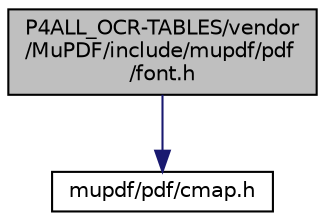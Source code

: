 digraph "P4ALL_OCR-TABLES/vendor/MuPDF/include/mupdf/pdf/font.h"
{
 // LATEX_PDF_SIZE
  edge [fontname="Helvetica",fontsize="10",labelfontname="Helvetica",labelfontsize="10"];
  node [fontname="Helvetica",fontsize="10",shape=record];
  Node1 [label="P4ALL_OCR-TABLES/vendor\l/MuPDF/include/mupdf/pdf\l/font.h",height=0.2,width=0.4,color="black", fillcolor="grey75", style="filled", fontcolor="black",tooltip=" "];
  Node1 -> Node2 [color="midnightblue",fontsize="10",style="solid",fontname="Helvetica"];
  Node2 [label="mupdf/pdf/cmap.h",height=0.2,width=0.4,color="black", fillcolor="white", style="filled",URL="$cmap_8h.html",tooltip=" "];
}
